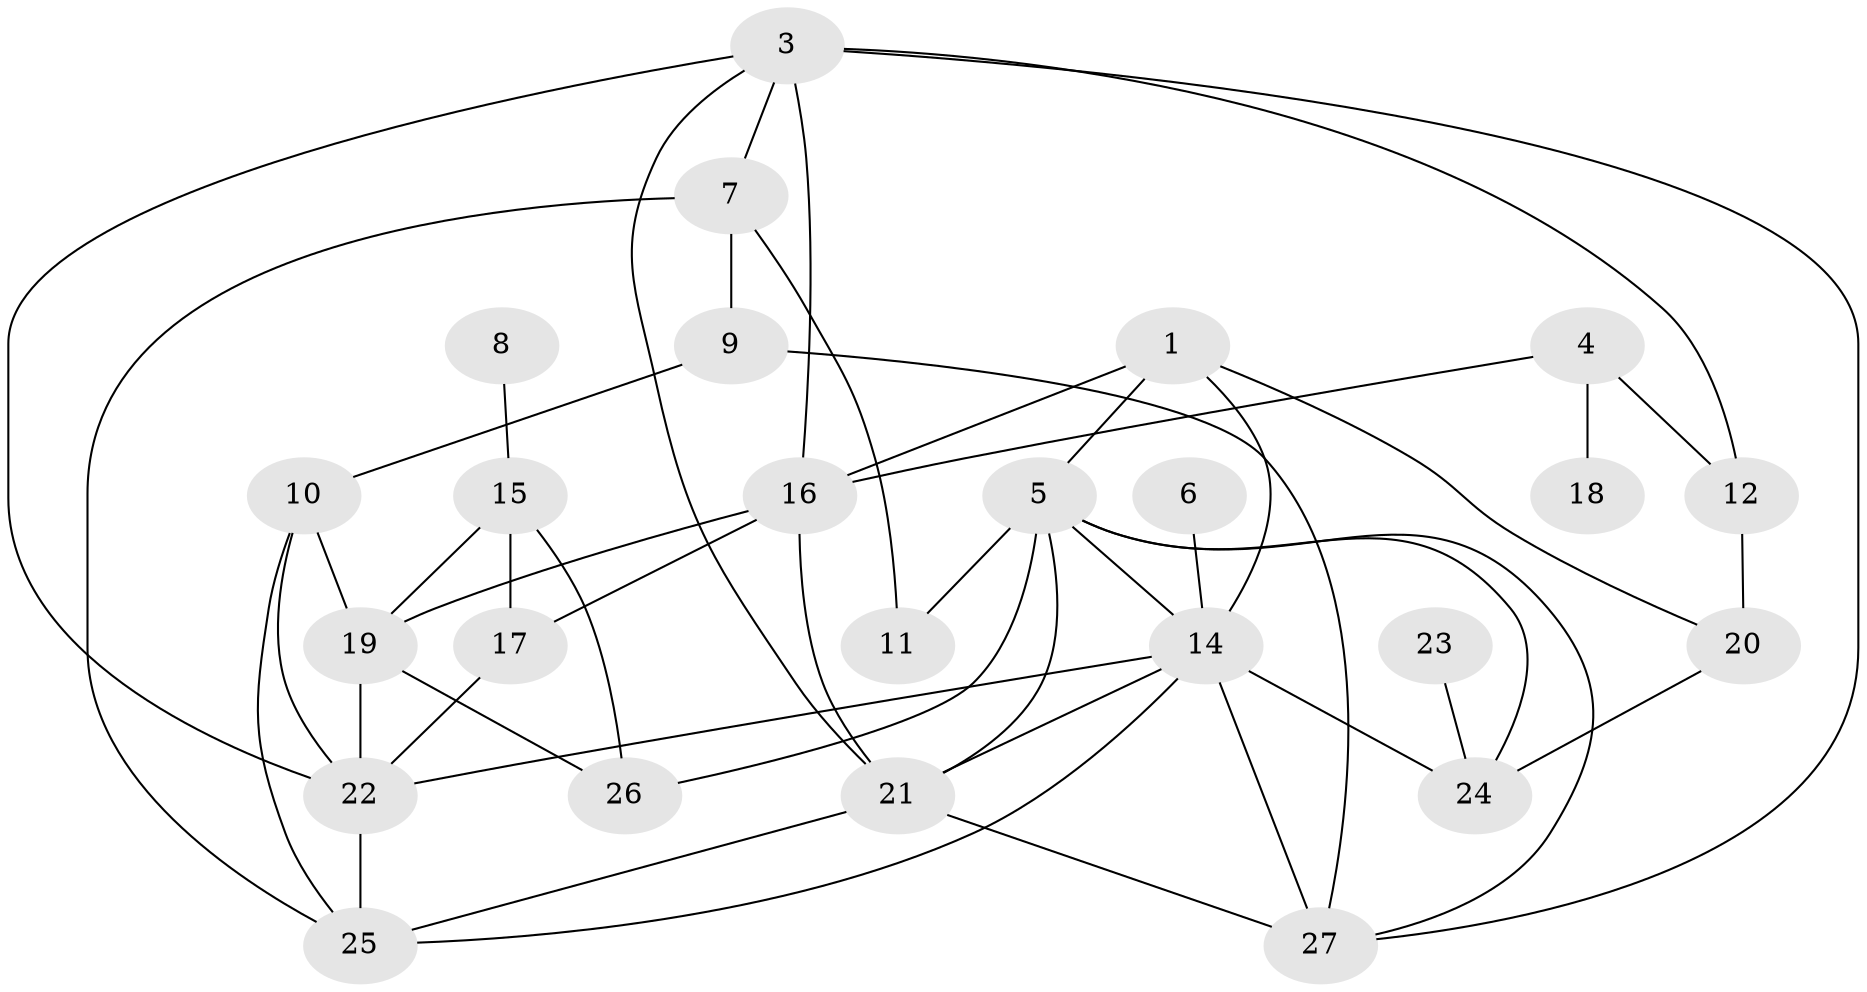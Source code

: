 // original degree distribution, {2: 0.2037037037037037, 5: 0.12962962962962962, 3: 0.3333333333333333, 1: 0.1111111111111111, 0: 0.037037037037037035, 4: 0.14814814814814814, 7: 0.018518518518518517, 6: 0.018518518518518517}
// Generated by graph-tools (version 1.1) at 2025/25/03/09/25 03:25:15]
// undirected, 25 vertices, 49 edges
graph export_dot {
graph [start="1"]
  node [color=gray90,style=filled];
  1;
  3;
  4;
  5;
  6;
  7;
  8;
  9;
  10;
  11;
  12;
  14;
  15;
  16;
  17;
  18;
  19;
  20;
  21;
  22;
  23;
  24;
  25;
  26;
  27;
  1 -- 5 [weight=1.0];
  1 -- 14 [weight=1.0];
  1 -- 16 [weight=1.0];
  1 -- 20 [weight=1.0];
  3 -- 7 [weight=1.0];
  3 -- 12 [weight=1.0];
  3 -- 16 [weight=1.0];
  3 -- 21 [weight=1.0];
  3 -- 22 [weight=1.0];
  3 -- 27 [weight=1.0];
  4 -- 12 [weight=1.0];
  4 -- 16 [weight=1.0];
  4 -- 18 [weight=1.0];
  5 -- 11 [weight=1.0];
  5 -- 14 [weight=2.0];
  5 -- 21 [weight=1.0];
  5 -- 24 [weight=1.0];
  5 -- 26 [weight=1.0];
  5 -- 27 [weight=1.0];
  6 -- 14 [weight=1.0];
  7 -- 9 [weight=1.0];
  7 -- 11 [weight=1.0];
  7 -- 25 [weight=1.0];
  8 -- 15 [weight=1.0];
  9 -- 10 [weight=2.0];
  9 -- 27 [weight=1.0];
  10 -- 19 [weight=1.0];
  10 -- 22 [weight=2.0];
  10 -- 25 [weight=1.0];
  12 -- 20 [weight=2.0];
  14 -- 21 [weight=1.0];
  14 -- 22 [weight=2.0];
  14 -- 24 [weight=1.0];
  14 -- 25 [weight=1.0];
  14 -- 27 [weight=1.0];
  15 -- 17 [weight=1.0];
  15 -- 19 [weight=1.0];
  15 -- 26 [weight=1.0];
  16 -- 17 [weight=1.0];
  16 -- 19 [weight=1.0];
  16 -- 21 [weight=1.0];
  17 -- 22 [weight=1.0];
  19 -- 22 [weight=1.0];
  19 -- 26 [weight=1.0];
  20 -- 24 [weight=1.0];
  21 -- 25 [weight=1.0];
  21 -- 27 [weight=1.0];
  22 -- 25 [weight=1.0];
  23 -- 24 [weight=1.0];
}
